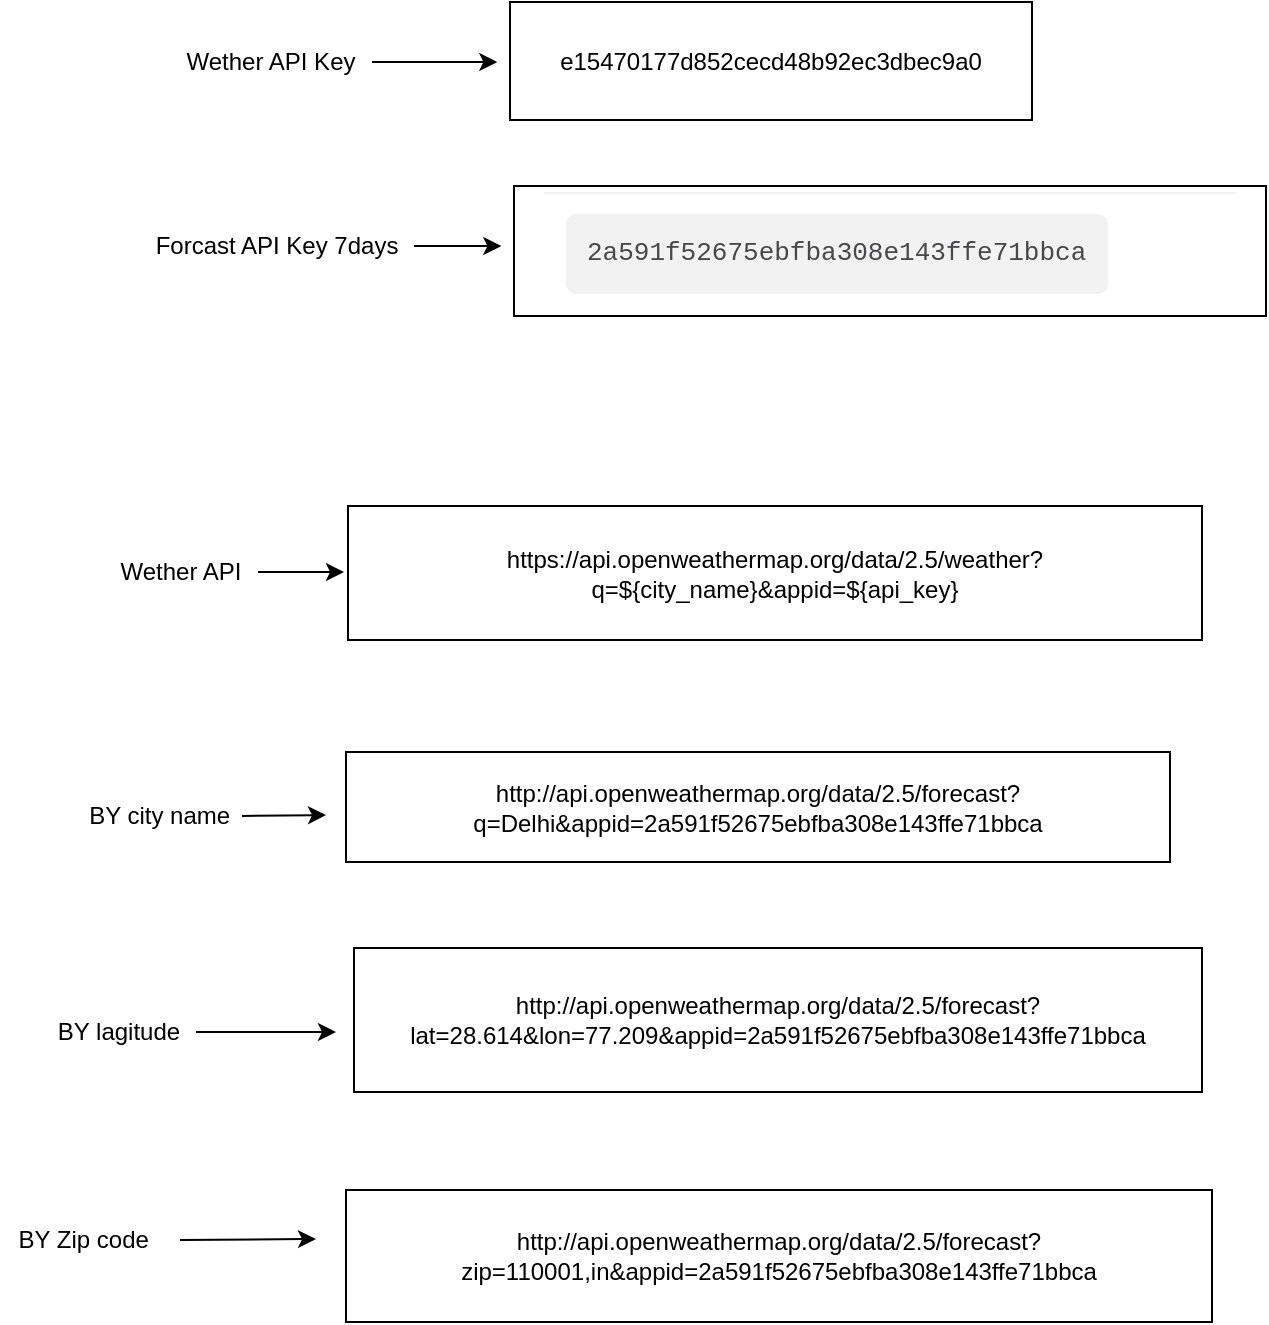 <mxfile>
    <diagram id="qTbkx0kXrFyqjD3-M7lF" name="Page-1">
        <mxGraphModel dx="898" dy="1566" grid="0" gridSize="10" guides="1" tooltips="1" connect="1" arrows="1" fold="1" page="1" pageScale="1" pageWidth="850" pageHeight="1100" math="0" shadow="0">
            <root>
                <mxCell id="0"/>
                <mxCell id="1" parent="0"/>
                <mxCell id="3" value="BY city name&amp;nbsp;" style="text;html=1;align=center;verticalAlign=middle;resizable=0;points=[];autosize=1;strokeColor=none;fillColor=none;" vertex="1" parent="1">
                    <mxGeometry x="58" y="-12" width="92" height="26" as="geometry"/>
                </mxCell>
                <UserObject label="http://api.openweathermap.org/data/2.5/forecast?q=Delhi&amp;appid=2a591f52675ebfba308e143ffe71bbca" link="http://api.openweathermap.org/data/2.5/forecast?q=Delhi&amp;appid=2a591f52675ebfba308e143ffe71bbca" id="4">
                    <mxCell style="whiteSpace=wrap;html=1;" vertex="1" parent="1">
                        <mxGeometry x="196" y="-31" width="412" height="55" as="geometry"/>
                    </mxCell>
                </UserObject>
                <mxCell id="5" value="" style="edgeStyle=none;orthogonalLoop=1;jettySize=auto;html=1;" edge="1" parent="1">
                    <mxGeometry width="100" relative="1" as="geometry">
                        <mxPoint x="144" y="1" as="sourcePoint"/>
                        <mxPoint x="186" y="0.5" as="targetPoint"/>
                        <Array as="points"/>
                    </mxGeometry>
                </mxCell>
                <mxCell id="24" style="edgeStyle=none;html=1;" edge="1" parent="1" source="6">
                    <mxGeometry relative="1" as="geometry">
                        <mxPoint x="191" y="109" as="targetPoint"/>
                    </mxGeometry>
                </mxCell>
                <mxCell id="6" value="BY lagitude" style="text;html=1;align=center;verticalAlign=middle;resizable=0;points=[];autosize=1;strokeColor=none;fillColor=none;" vertex="1" parent="1">
                    <mxGeometry x="42" y="96" width="79" height="26" as="geometry"/>
                </mxCell>
                <UserObject label="http://api.openweathermap.org/data/2.5/forecast?lat=28.614&amp;lon=77.209&amp;appid=2a591f52675ebfba308e143ffe71bbca" link="http://api.openweathermap.org/data/2.5/forecast?lat=28.614&amp;lon=77.209&amp;appid=2a591f52675ebfba308e143ffe71bbca" id="9">
                    <mxCell style="whiteSpace=wrap;html=1;" vertex="1" parent="1">
                        <mxGeometry x="200" y="67" width="424" height="72" as="geometry"/>
                    </mxCell>
                </UserObject>
                <mxCell id="10" value="BY Zip code&amp;nbsp;" style="text;html=1;align=center;verticalAlign=middle;resizable=0;points=[];autosize=1;strokeColor=none;fillColor=none;" vertex="1" parent="1">
                    <mxGeometry x="23" y="200" width="86" height="26" as="geometry"/>
                </mxCell>
                <mxCell id="11" value="" style="edgeStyle=none;orthogonalLoop=1;jettySize=auto;html=1;" edge="1" parent="1">
                    <mxGeometry width="100" relative="1" as="geometry">
                        <mxPoint x="113" y="213" as="sourcePoint"/>
                        <mxPoint x="181" y="212.5" as="targetPoint"/>
                        <Array as="points"/>
                    </mxGeometry>
                </mxCell>
                <UserObject label="http://api.openweathermap.org/data/2.5/forecast?zip=110001,in&amp;appid=2a591f52675ebfba308e143ffe71bbca" link="http://api.openweathermap.org/data/2.5/forecast?zip=110001,in&amp;appid=2a591f52675ebfba308e143ffe71bbca" id="12">
                    <mxCell style="whiteSpace=wrap;html=1;" vertex="1" parent="1">
                        <mxGeometry x="196" y="188" width="433" height="66" as="geometry"/>
                    </mxCell>
                </UserObject>
                <mxCell id="14" style="edgeStyle=none;html=1;" edge="1" parent="1" source="13">
                    <mxGeometry relative="1" as="geometry">
                        <mxPoint x="195" y="-121" as="targetPoint"/>
                    </mxGeometry>
                </mxCell>
                <mxCell id="13" value="Wether API" style="text;html=1;align=center;verticalAlign=middle;resizable=0;points=[];autosize=1;strokeColor=none;fillColor=none;" vertex="1" parent="1">
                    <mxGeometry x="74" y="-134" width="78" height="26" as="geometry"/>
                </mxCell>
                <UserObject label="https://api.openweathermap.org/data/2.5/weather?q=${city_name}&amp;appid=${api_key}" link="https://api.openweathermap.org/data/2.5/weather?q=${city_name}&amp;appid=${api_key}" id="15">
                    <mxCell style="whiteSpace=wrap;html=1;" vertex="1" parent="1">
                        <mxGeometry x="197" y="-154" width="427" height="67" as="geometry"/>
                    </mxCell>
                </UserObject>
                <mxCell id="17" style="edgeStyle=none;html=1;" edge="1" parent="1" source="16">
                    <mxGeometry relative="1" as="geometry">
                        <mxPoint x="271.667" y="-376" as="targetPoint"/>
                    </mxGeometry>
                </mxCell>
                <mxCell id="16" value="&lt;span style=&quot;color: rgb(0, 0, 0);&quot;&gt;Wether API Key&lt;/span&gt;" style="text;html=1;align=center;verticalAlign=middle;resizable=0;points=[];autosize=1;strokeColor=none;fillColor=none;" vertex="1" parent="1">
                    <mxGeometry x="107" y="-389" width="102" height="26" as="geometry"/>
                </mxCell>
                <mxCell id="18" value="e15470177d852cecd48b92ec3dbec9a0" style="whiteSpace=wrap;html=1;" vertex="1" parent="1">
                    <mxGeometry x="278" y="-406" width="261" height="59" as="geometry"/>
                </mxCell>
                <mxCell id="19" style="edgeStyle=none;html=1;" edge="1" parent="1" source="20">
                    <mxGeometry relative="1" as="geometry">
                        <mxPoint x="273.667" y="-284" as="targetPoint"/>
                    </mxGeometry>
                </mxCell>
                <mxCell id="20" value="&lt;span style=&quot;color: rgb(0, 0, 0);&quot;&gt;Forcast API Key 7days&lt;/span&gt;" style="text;html=1;align=center;verticalAlign=middle;resizable=0;points=[];autosize=1;strokeColor=none;fillColor=none;" vertex="1" parent="1">
                    <mxGeometry x="91" y="-297" width="139" height="26" as="geometry"/>
                </mxCell>
                <mxCell id="21" value="&lt;table style=&quot;border-spacing: 0px; border-collapse: collapse; max-width: 100%; background-color: rgb(255, 255, 255); color: rgb(72, 72, 74); font-family: Arial, sans-serif; font-size: 14px; text-align: start;&quot; class=&quot;material_table api-keys&quot;&gt;&lt;tbody style=&quot;box-sizing: border-box;&quot;&gt;&lt;tr style=&quot;box-sizing: border-box;&quot;&gt;&lt;td style=&quot;box-sizing: border-box; padding: 8pt 24pt 8pt 8pt; border-top: 1px solid rgb(242, 242, 242); vertical-align: middle;&quot;&gt;&lt;pre style=&quot;box-sizing: border-box; overflow: auto; font-family: Menlo, Monaco, Consolas, &amp;quot;Courier New&amp;quot;, monospace; font-size: 13px; padding: 9.5px; margin: 0px; line-height: 1.429; color: rgb(72, 72, 74); word-break: break-all; overflow-wrap: break-word; background-color: rgb(242, 242, 242); border: 1px solid rgb(242, 242, 242); border-radius: 4pt;&quot;&gt;2a591f52675ebfba308e143ffe71bbca&lt;/pre&gt;&lt;/td&gt;&lt;td style=&quot;box-sizing: border-box; padding: 8pt 24pt 8pt 0px; border-top: 1px solid rgb(242, 242, 242); vertical-align: middle;&quot;&gt;&lt;/td&gt;&lt;/tr&gt;&lt;/tbody&gt;&lt;/table&gt;" style="whiteSpace=wrap;html=1;" vertex="1" parent="1">
                    <mxGeometry x="280" y="-314" width="376" height="65" as="geometry"/>
                </mxCell>
            </root>
        </mxGraphModel>
    </diagram>
</mxfile>